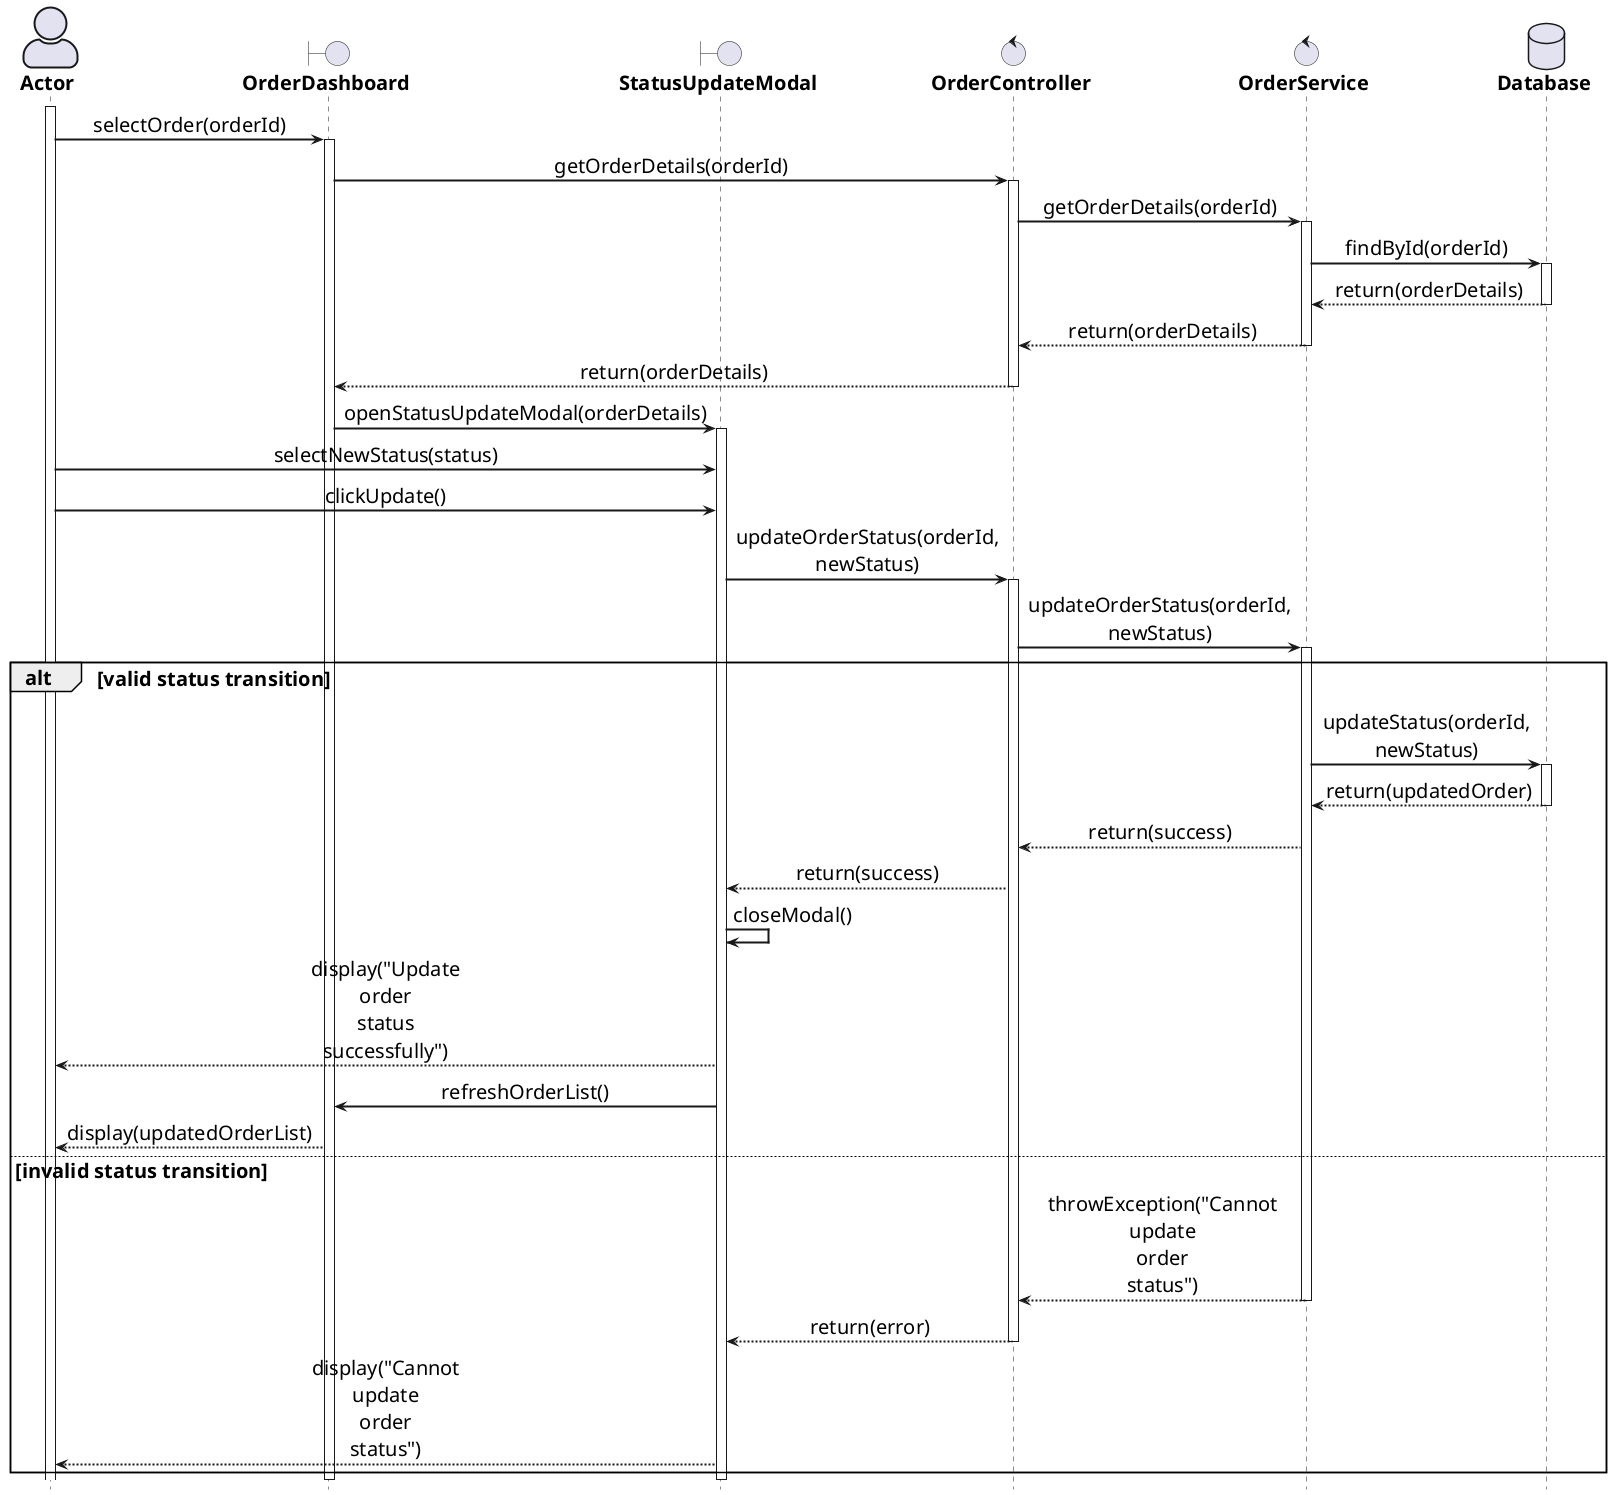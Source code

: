 @startuml

' General configuration
skinparam defaultFontSize 20
skinparam maxMessageSize 60
skinparam sequenceMessageAlign center

' Actor style configuration
skinparam actorStyle awesome

' Arrow and border thickness configuration
skinparam {
    ArrowThickness 2
    ParticipantBorderThickness 2
    ActorBorderThickness 2
    LifeLineBorderThickness 2
    ActivationBorderThickness 2
}

' Life line color configuration
skinparam LifeLineBorderColor black

' Font style configuration for components
skinparam {
    actorFontStyle bold
    boundaryFontStyle bold
    controlFontStyle bold
    entityFontStyle bold
    databaseFontStyle bold
}

' Define components
actor "Actor" as actor
boundary "OrderDashboard" as dashboard
boundary "StatusUpdateModal" as modal
control "OrderController" as controller
control "OrderService" as service
database "Database" as db

' Start processing flow
activate actor

actor -> dashboard: selectOrder(orderId)
activate dashboard

dashboard -> controller: getOrderDetails(orderId)
activate controller

controller -> service: getOrderDetails(orderId)
activate service

service -> db: findById(orderId)
activate db
db --> service: return(orderDetails)
deactivate db

service --> controller: return(orderDetails)
deactivate service

controller --> dashboard: return(orderDetails)
deactivate controller

dashboard -> modal: openStatusUpdateModal(orderDetails)
activate modal

actor -> modal: selectNewStatus(status)
actor -> modal: clickUpdate()

modal -> controller: updateOrderStatus(orderId, newStatus)
activate controller

controller -> service: updateOrderStatus(orderId, newStatus)
activate service

alt valid status transition
    service -> db: updateStatus(orderId, newStatus)
    activate db
    db --> service: return(updatedOrder)
    deactivate db
    
    service --> controller: return(success)
    controller --> modal: return(success)
    modal -> modal: closeModal()
    modal --> actor: display("Update order status successfully")
    
    modal -> dashboard: refreshOrderList()
    dashboard --> actor: display(updatedOrderList)
else invalid status transition
    service --> controller: throwException("Cannot update order status")
    deactivate service
    controller --> modal: return(error)
    deactivate controller
    modal --> actor: display("Cannot update order status")
end

deactivate modal
deactivate dashboard

hide footbox
@enduml
